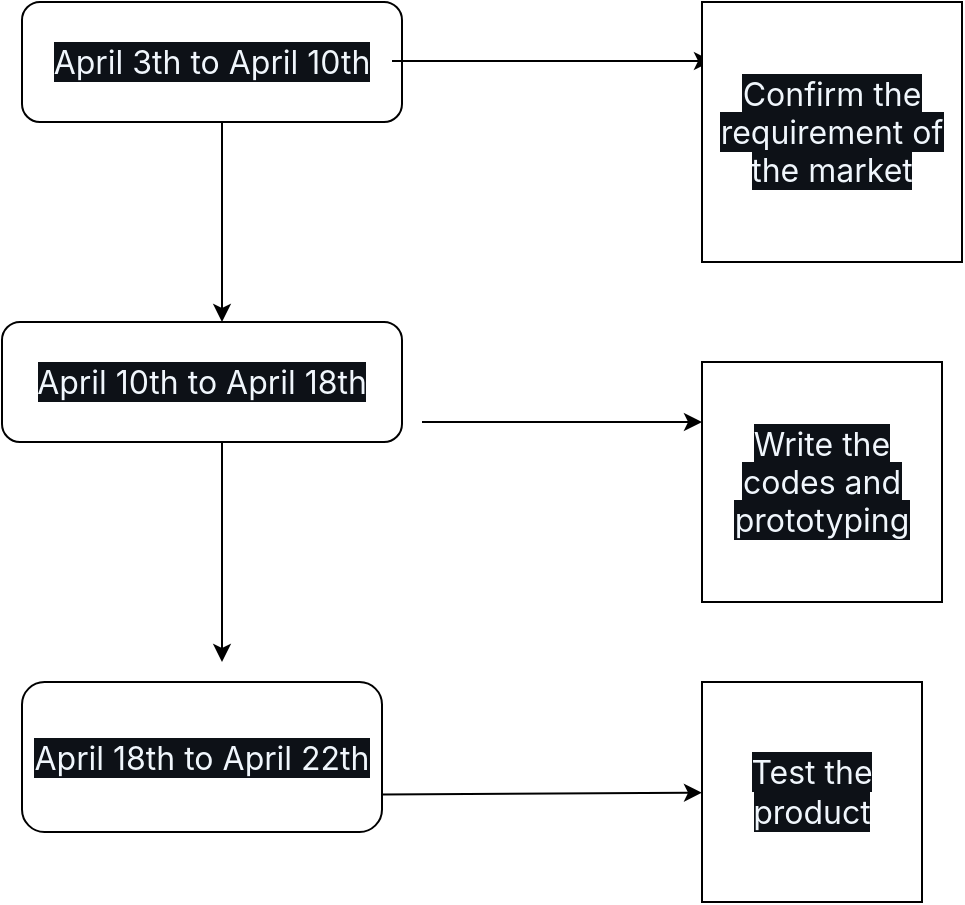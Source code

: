<mxfile version="26.2.9">
  <diagram name="第 1 页" id="TIxT4mtDkZ1ljyKUa6c_">
    <mxGraphModel dx="1207" dy="773" grid="1" gridSize="10" guides="1" tooltips="1" connect="1" arrows="1" fold="1" page="1" pageScale="1" pageWidth="827" pageHeight="1169" math="0" shadow="0">
      <root>
        <mxCell id="0" />
        <mxCell id="1" parent="0" />
        <mxCell id="K-V0v87E3x80Y4Vtg-PW-1" value="&lt;span style=&quot;color: rgb(240, 246, 252); font-family: -apple-system, BlinkMacSystemFont, &amp;quot;Segoe UI&amp;quot;, &amp;quot;Noto Sans&amp;quot;, Helvetica, Arial, sans-serif, &amp;quot;Apple Color Emoji&amp;quot;, &amp;quot;Segoe UI Emoji&amp;quot;; font-size: 16px; text-align: left; background-color: rgb(13, 17, 23);&quot;&gt;April 3th to April 10th&lt;/span&gt;" style="rounded=1;whiteSpace=wrap;html=1;" vertex="1" parent="1">
          <mxGeometry x="140" y="170" width="190" height="60" as="geometry" />
        </mxCell>
        <mxCell id="K-V0v87E3x80Y4Vtg-PW-4" value="" style="ellipse;whiteSpace=wrap;html=1;align=center;aspect=fixed;fillColor=none;strokeColor=none;resizable=0;perimeter=centerPerimeter;rotatable=0;allowArrows=0;points=[];outlineConnect=1;" vertex="1" parent="1">
          <mxGeometry x="400" y="490" width="10" height="10" as="geometry" />
        </mxCell>
        <mxCell id="K-V0v87E3x80Y4Vtg-PW-6" value="" style="ellipse;whiteSpace=wrap;html=1;align=center;aspect=fixed;fillColor=none;strokeColor=none;resizable=0;perimeter=centerPerimeter;rotatable=0;allowArrows=0;points=[];outlineConnect=1;" vertex="1" parent="1">
          <mxGeometry x="400" y="490" width="10" height="10" as="geometry" />
        </mxCell>
        <mxCell id="K-V0v87E3x80Y4Vtg-PW-8" value="" style="endArrow=classic;html=1;rounded=0;" edge="1" parent="1">
          <mxGeometry width="50" height="50" relative="1" as="geometry">
            <mxPoint x="240" y="230" as="sourcePoint" />
            <mxPoint x="240" y="330" as="targetPoint" />
            <Array as="points" />
          </mxGeometry>
        </mxCell>
        <mxCell id="K-V0v87E3x80Y4Vtg-PW-9" value="&lt;span style=&quot;color: rgb(240, 246, 252); font-family: -apple-system, BlinkMacSystemFont, &amp;quot;Segoe UI&amp;quot;, &amp;quot;Noto Sans&amp;quot;, Helvetica, Arial, sans-serif, &amp;quot;Apple Color Emoji&amp;quot;, &amp;quot;Segoe UI Emoji&amp;quot;; font-size: 16px; text-align: left; background-color: rgb(13, 17, 23);&quot;&gt;April 10th to April 18th&lt;/span&gt;" style="rounded=1;whiteSpace=wrap;html=1;" vertex="1" parent="1">
          <mxGeometry x="130" y="330" width="200" height="60" as="geometry" />
        </mxCell>
        <mxCell id="K-V0v87E3x80Y4Vtg-PW-10" value="" style="endArrow=classic;html=1;rounded=0;" edge="1" parent="1">
          <mxGeometry width="50" height="50" relative="1" as="geometry">
            <mxPoint x="240" y="390" as="sourcePoint" />
            <mxPoint x="240" y="500" as="targetPoint" />
            <Array as="points">
              <mxPoint x="240" y="430" />
            </Array>
          </mxGeometry>
        </mxCell>
        <mxCell id="K-V0v87E3x80Y4Vtg-PW-11" value="&lt;span style=&quot;color: rgb(240, 246, 252); font-family: -apple-system, BlinkMacSystemFont, &amp;quot;Segoe UI&amp;quot;, &amp;quot;Noto Sans&amp;quot;, Helvetica, Arial, sans-serif, &amp;quot;Apple Color Emoji&amp;quot;, &amp;quot;Segoe UI Emoji&amp;quot;; font-size: 16px; text-align: left; background-color: rgb(13, 17, 23);&quot;&gt;April 18th to April 22th&lt;/span&gt;" style="rounded=1;whiteSpace=wrap;html=1;" vertex="1" parent="1">
          <mxGeometry x="140" y="510" width="180" height="75" as="geometry" />
        </mxCell>
        <mxCell id="K-V0v87E3x80Y4Vtg-PW-12" value="" style="endArrow=classic;html=1;rounded=0;" edge="1" parent="1">
          <mxGeometry width="50" height="50" relative="1" as="geometry">
            <mxPoint x="325" y="199.5" as="sourcePoint" />
            <mxPoint x="485" y="199.5" as="targetPoint" />
            <Array as="points" />
          </mxGeometry>
        </mxCell>
        <mxCell id="K-V0v87E3x80Y4Vtg-PW-13" value="&lt;span style=&quot;color: rgb(240, 246, 252); font-family: -apple-system, BlinkMacSystemFont, &amp;quot;Segoe UI&amp;quot;, &amp;quot;Noto Sans&amp;quot;, Helvetica, Arial, sans-serif, &amp;quot;Apple Color Emoji&amp;quot;, &amp;quot;Segoe UI Emoji&amp;quot;; font-size: 16px; text-align: left; background-color: rgb(13, 17, 23);&quot;&gt;Confirm the requirement of the market&lt;/span&gt;" style="whiteSpace=wrap;html=1;aspect=fixed;" vertex="1" parent="1">
          <mxGeometry x="480" y="170" width="130" height="130" as="geometry" />
        </mxCell>
        <mxCell id="K-V0v87E3x80Y4Vtg-PW-14" value="" style="endArrow=classic;html=1;rounded=0;" edge="1" parent="1">
          <mxGeometry width="50" height="50" relative="1" as="geometry">
            <mxPoint x="340" y="380" as="sourcePoint" />
            <mxPoint x="480" y="380" as="targetPoint" />
          </mxGeometry>
        </mxCell>
        <mxCell id="K-V0v87E3x80Y4Vtg-PW-19" value="" style="endArrow=classic;html=1;rounded=0;exitX=1;exitY=0.75;exitDx=0;exitDy=0;" edge="1" parent="1" source="K-V0v87E3x80Y4Vtg-PW-11" target="K-V0v87E3x80Y4Vtg-PW-21">
          <mxGeometry width="50" height="50" relative="1" as="geometry">
            <mxPoint x="320" y="560" as="sourcePoint" />
            <mxPoint x="430" y="560" as="targetPoint" />
          </mxGeometry>
        </mxCell>
        <mxCell id="K-V0v87E3x80Y4Vtg-PW-21" value="&lt;span style=&quot;color: rgb(240, 246, 252); font-family: -apple-system, BlinkMacSystemFont, &amp;quot;Segoe UI&amp;quot;, &amp;quot;Noto Sans&amp;quot;, Helvetica, Arial, sans-serif, &amp;quot;Apple Color Emoji&amp;quot;, &amp;quot;Segoe UI Emoji&amp;quot;; font-size: 16px; text-align: left; background-color: rgb(13, 17, 23);&quot;&gt;Test the product&lt;/span&gt;" style="whiteSpace=wrap;html=1;aspect=fixed;" vertex="1" parent="1">
          <mxGeometry x="480" y="510" width="110" height="110" as="geometry" />
        </mxCell>
        <mxCell id="K-V0v87E3x80Y4Vtg-PW-22" value="&lt;span style=&quot;color: rgb(240, 246, 252); font-family: -apple-system, BlinkMacSystemFont, &amp;quot;Segoe UI&amp;quot;, &amp;quot;Noto Sans&amp;quot;, Helvetica, Arial, sans-serif, &amp;quot;Apple Color Emoji&amp;quot;, &amp;quot;Segoe UI Emoji&amp;quot;; font-size: 16px; text-align: left; background-color: rgb(13, 17, 23);&quot;&gt;Write the codes and prototyping&lt;/span&gt;" style="whiteSpace=wrap;html=1;aspect=fixed;" vertex="1" parent="1">
          <mxGeometry x="480" y="350" width="120" height="120" as="geometry" />
        </mxCell>
      </root>
    </mxGraphModel>
  </diagram>
</mxfile>
